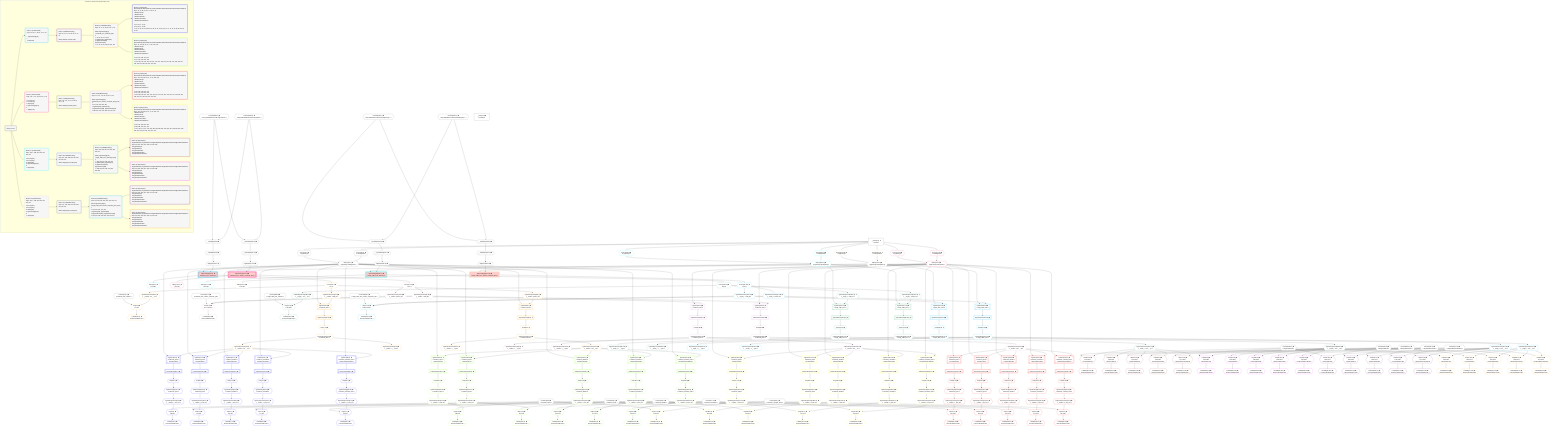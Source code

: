 %%{init: {'themeVariables': { 'fontSize': '12px'}}}%%
graph TD
    classDef path fill:#eee,stroke:#000,color:#000
    classDef plan fill:#fff,stroke-width:1px,color:#000
    classDef itemplan fill:#fff,stroke-width:2px,color:#000
    classDef unbatchedplan fill:#dff,stroke-width:1px,color:#000
    classDef sideeffectplan fill:#fcc,stroke-width:2px,color:#000
    classDef bucket fill:#f6f6f6,color:#000,stroke-width:2px,text-align:left


    %% plan dependencies
    __InputObject8{{"__InputObject[8∈0] ➊"}}:::plan
    Constant488{{"Constant[488∈0] ➊<br />ᐸ'WyJyZWxhdGlvbmFsX3RvcGljcyIsMV0='ᐳ"}}:::plan
    Constant489{{"Constant[489∈0] ➊<br />ᐸ'WyJyZWxhdGlvbmFsX3RvcGljcyIsMl0='ᐳ"}}:::plan
    Constant488 & Constant489 --> __InputObject8
    __InputObject329{{"__InputObject[329∈0] ➊"}}:::plan
    Constant490{{"Constant[490∈0] ➊<br />ᐸ'WyJTaW5nbGVUYWJsZVRvcGljIiwxXQ=='ᐳ"}}:::plan
    Constant491{{"Constant[491∈0] ➊<br />ᐸ'WyJTaW5nbGVUYWJsZVRvcGljIiwyXQ=='ᐳ"}}:::plan
    Constant490 & Constant491 --> __InputObject329
    __InputObject6{{"__InputObject[6∈0] ➊"}}:::plan
    __InputObject8 --> __InputObject6
    Object14{{"Object[14∈0] ➊<br />ᐸ{pgSettings,withPgClient}ᐳ"}}:::plan
    Access12{{"Access[12∈0] ➊<br />ᐸ2.pgSettingsᐳ"}}:::plan
    Access13{{"Access[13∈0] ➊<br />ᐸ2.withPgClientᐳ"}}:::plan
    Access12 & Access13 --> Object14
    __InputObject166{{"__InputObject[166∈0] ➊"}}:::plan
    __InputObject168{{"__InputObject[168∈0] ➊"}}:::plan
    __InputObject168 --> __InputObject166
    Constant488 & Constant489 --> __InputObject168
    __InputObject327{{"__InputObject[327∈0] ➊"}}:::plan
    __InputObject329 --> __InputObject327
    __InputObject407{{"__InputObject[407∈0] ➊"}}:::plan
    __InputObject409{{"__InputObject[409∈0] ➊"}}:::plan
    __InputObject409 --> __InputObject407
    Constant490 & Constant491 --> __InputObject409
    __Value2["__Value[2∈0] ➊<br />ᐸcontextᐳ"]:::plan
    __Value2 --> Access12
    __Value2 --> Access13
    ApplyInput15{{"ApplyInput[15∈0] ➊"}}:::plan
    __InputObject6 --> ApplyInput15
    ApplyInput175{{"ApplyInput[175∈0] ➊"}}:::plan
    __InputObject166 --> ApplyInput175
    ApplyInput336{{"ApplyInput[336∈0] ➊"}}:::plan
    __InputObject327 --> ApplyInput336
    ApplyInput416{{"ApplyInput[416∈0] ➊"}}:::plan
    __InputObject407 --> ApplyInput416
    __Value4["__Value[4∈0] ➊<br />ᐸrootValueᐳ"]:::plan
    Constant17{{"Constant[17∈0] ➊<br />ᐸ'relational_item_relations'ᐳ"}}:::plan
    Constant38{{"Constant[38∈0] ➊<br />ᐸ'relational_topics'ᐳ"}}:::plan
    Constant51{{"Constant[51∈0] ➊<br />ᐸ'relational_posts'ᐳ"}}:::plan
    Constant64{{"Constant[64∈0] ➊<br />ᐸ'relational_dividers'ᐳ"}}:::plan
    Constant77{{"Constant[77∈0] ➊<br />ᐸ'relational_checklists'ᐳ"}}:::plan
    Constant90{{"Constant[90∈0] ➊<br />ᐸ'relational_checklist_items'ᐳ"}}:::plan
    Constant177{{"Constant[177∈0] ➊<br />ᐸ'relational_item_relation_composite_pks'ᐳ"}}:::plan
    Constant338{{"Constant[338∈0] ➊<br />ᐸ'single_table_item_relations'ᐳ"}}:::plan
    Constant351{{"Constant[351∈0] ➊<br />ᐸ'SingleTableTopic'ᐳ"}}:::plan
    Constant356{{"Constant[356∈0] ➊<br />ᐸ'SingleTablePost'ᐳ"}}:::plan
    Constant361{{"Constant[361∈0] ➊<br />ᐸ'SingleTableDivider'ᐳ"}}:::plan
    Constant366{{"Constant[366∈0] ➊<br />ᐸ'SingleTableChecklist'ᐳ"}}:::plan
    Constant371{{"Constant[371∈0] ➊<br />ᐸ'SingleTableChecklistItem'ᐳ"}}:::plan
    Constant418{{"Constant[418∈0] ➊<br />ᐸ'single_table_item_relation_composite_pks'ᐳ"}}:::plan
    PgInsertSingle11[["PgInsertSingle[11∈1] ➊<br />ᐸrelational_item_relations()ᐳ"]]:::sideeffectplan
    Object14 & ApplyInput15 --> PgInsertSingle11
    Object16{{"Object[16∈1] ➊<br />ᐸ{result}ᐳ"}}:::plan
    PgInsertSingle11 --> Object16
    List20{{"List[20∈3] ➊<br />ᐸ17,18ᐳ"}}:::plan
    PgClassExpression18{{"PgClassExpression[18∈3] ➊<br />ᐸ__relation...ons__.”id”ᐳ"}}:::plan
    Constant17 & PgClassExpression18 --> List20
    PgSelect23[["PgSelect[23∈3] ➊<br />ᐸrelational_itemsᐳ"]]:::plan
    PgClassExpression22{{"PgClassExpression[22∈3] ➊<br />ᐸ__relation...”child_id”ᐳ"}}:::plan
    Object14 & PgClassExpression22 --> PgSelect23
    PgSelect96[["PgSelect[96∈3] ➊<br />ᐸrelational_itemsᐳ"]]:::plan
    PgClassExpression95{{"PgClassExpression[95∈3] ➊<br />ᐸ__relation...parent_id”ᐳ"}}:::plan
    Object14 & PgClassExpression95 --> PgSelect96
    Access19{{"Access[19∈3] ➊<br />ᐸ11.tᐳ"}}:::plan
    Access19 --> PgClassExpression18
    PgInsertSingle11 --> Access19
    Lambda21{{"Lambda[21∈3] ➊<br />ᐸbase64JSONEncodeᐳ"}}:::plan
    List20 --> Lambda21
    Access19 --> PgClassExpression22
    First27{{"First[27∈3] ➊"}}:::plan
    PgSelectRows28[["PgSelectRows[28∈3] ➊"]]:::plan
    PgSelectRows28 --> First27
    PgSelect23 --> PgSelectRows28
    PgSelectSingle29{{"PgSelectSingle[29∈3] ➊<br />ᐸrelational_itemsᐳ"}}:::plan
    First27 --> PgSelectSingle29
    PgClassExpression30{{"PgClassExpression[30∈3] ➊<br />ᐸ__relation...ems__.”id”ᐳ"}}:::plan
    PgSelectSingle29 --> PgClassExpression30
    PgClassExpression42{{"PgClassExpression[42∈3] ➊<br />ᐸ__relation...s__.”type”ᐳ"}}:::plan
    PgSelectSingle29 --> PgClassExpression42
    Access19 --> PgClassExpression95
    First98{{"First[98∈3] ➊"}}:::plan
    PgSelectRows99[["PgSelectRows[99∈3] ➊"]]:::plan
    PgSelectRows99 --> First98
    PgSelect96 --> PgSelectRows99
    PgSelectSingle100{{"PgSelectSingle[100∈3] ➊<br />ᐸrelational_itemsᐳ"}}:::plan
    First98 --> PgSelectSingle100
    PgClassExpression101{{"PgClassExpression[101∈3] ➊<br />ᐸ__relation...ems__.”id”ᐳ"}}:::plan
    PgSelectSingle100 --> PgClassExpression101
    PgClassExpression113{{"PgClassExpression[113∈3] ➊<br />ᐸ__relation...s__.”type”ᐳ"}}:::plan
    PgSelectSingle100 --> PgClassExpression113
    PgSelect31[["PgSelect[31∈4] ➊<br />ᐸrelational_topicsᐳ<br />ᐳRelationalTopic"]]:::plan
    Object14 & PgClassExpression30 --> PgSelect31
    List40{{"List[40∈4] ➊^<br />ᐸ38,39ᐳ"}}:::plan
    PgClassExpression39{{"PgClassExpression[39∈4] ➊^<br />ᐸ__relation...c_item_id”ᐳ"}}:::plan
    Constant38 & PgClassExpression39 --> List40
    PgSelect44[["PgSelect[44∈4] ➊<br />ᐸrelational_postsᐳ<br />ᐳRelationalPost"]]:::plan
    Object14 & PgClassExpression30 --> PgSelect44
    List53{{"List[53∈4] ➊^<br />ᐸ51,52ᐳ"}}:::plan
    PgClassExpression52{{"PgClassExpression[52∈4] ➊^<br />ᐸ__relation...t_item_id”ᐳ"}}:::plan
    Constant51 & PgClassExpression52 --> List53
    PgSelect57[["PgSelect[57∈4] ➊<br />ᐸrelational_dividersᐳ<br />ᐳRelationalDivider"]]:::plan
    Object14 & PgClassExpression30 --> PgSelect57
    List66{{"List[66∈4] ➊^<br />ᐸ64,65ᐳ"}}:::plan
    PgClassExpression65{{"PgClassExpression[65∈4] ➊^<br />ᐸ__relation...r_item_id”ᐳ"}}:::plan
    Constant64 & PgClassExpression65 --> List66
    PgSelect70[["PgSelect[70∈4] ➊<br />ᐸrelational_checklistsᐳ<br />ᐳRelationalChecklist"]]:::plan
    Object14 & PgClassExpression30 --> PgSelect70
    List79{{"List[79∈4] ➊^<br />ᐸ77,78ᐳ"}}:::plan
    PgClassExpression78{{"PgClassExpression[78∈4] ➊^<br />ᐸ__relation...t_item_id”ᐳ"}}:::plan
    Constant77 & PgClassExpression78 --> List79
    PgSelect83[["PgSelect[83∈4] ➊<br />ᐸrelational_checklist_itemsᐳ<br />ᐳRelationalChecklistItem"]]:::plan
    Object14 & PgClassExpression30 --> PgSelect83
    List92{{"List[92∈4] ➊^<br />ᐸ90,91ᐳ"}}:::plan
    PgClassExpression91{{"PgClassExpression[91∈4] ➊^<br />ᐸ__relation...m_item_id”ᐳ"}}:::plan
    Constant90 & PgClassExpression91 --> List92
    First35{{"First[35∈4] ➊^"}}:::plan
    PgSelectRows36[["PgSelectRows[36∈4] ➊^"]]:::plan
    PgSelectRows36 --> First35
    PgSelect31 --> PgSelectRows36
    PgSelectSingle37{{"PgSelectSingle[37∈4] ➊^<br />ᐸrelational_topicsᐳ"}}:::plan
    First35 --> PgSelectSingle37
    PgSelectSingle37 --> PgClassExpression39
    Lambda41{{"Lambda[41∈4] ➊^<br />ᐸbase64JSONEncodeᐳ"}}:::plan
    List40 --> Lambda41
    First48{{"First[48∈4] ➊^"}}:::plan
    PgSelectRows49[["PgSelectRows[49∈4] ➊^"]]:::plan
    PgSelectRows49 --> First48
    PgSelect44 --> PgSelectRows49
    PgSelectSingle50{{"PgSelectSingle[50∈4] ➊^<br />ᐸrelational_postsᐳ"}}:::plan
    First48 --> PgSelectSingle50
    PgSelectSingle50 --> PgClassExpression52
    Lambda54{{"Lambda[54∈4] ➊^<br />ᐸbase64JSONEncodeᐳ"}}:::plan
    List53 --> Lambda54
    First61{{"First[61∈4] ➊^"}}:::plan
    PgSelectRows62[["PgSelectRows[62∈4] ➊^"]]:::plan
    PgSelectRows62 --> First61
    PgSelect57 --> PgSelectRows62
    PgSelectSingle63{{"PgSelectSingle[63∈4] ➊^<br />ᐸrelational_dividersᐳ"}}:::plan
    First61 --> PgSelectSingle63
    PgSelectSingle63 --> PgClassExpression65
    Lambda67{{"Lambda[67∈4] ➊^<br />ᐸbase64JSONEncodeᐳ"}}:::plan
    List66 --> Lambda67
    First74{{"First[74∈4] ➊^"}}:::plan
    PgSelectRows75[["PgSelectRows[75∈4] ➊^"]]:::plan
    PgSelectRows75 --> First74
    PgSelect70 --> PgSelectRows75
    PgSelectSingle76{{"PgSelectSingle[76∈4] ➊^<br />ᐸrelational_checklistsᐳ"}}:::plan
    First74 --> PgSelectSingle76
    PgSelectSingle76 --> PgClassExpression78
    Lambda80{{"Lambda[80∈4] ➊^<br />ᐸbase64JSONEncodeᐳ"}}:::plan
    List79 --> Lambda80
    First87{{"First[87∈4] ➊^"}}:::plan
    PgSelectRows88[["PgSelectRows[88∈4] ➊^"]]:::plan
    PgSelectRows88 --> First87
    PgSelect83 --> PgSelectRows88
    PgSelectSingle89{{"PgSelectSingle[89∈4] ➊^<br />ᐸrelational_checklist_itemsᐳ"}}:::plan
    First87 --> PgSelectSingle89
    PgSelectSingle89 --> PgClassExpression91
    Lambda93{{"Lambda[93∈4] ➊^<br />ᐸbase64JSONEncodeᐳ"}}:::plan
    List92 --> Lambda93
    PgSelect102[["PgSelect[102∈5] ➊<br />ᐸrelational_topicsᐳ<br />ᐳRelationalTopic"]]:::plan
    Object14 & PgClassExpression101 --> PgSelect102
    List111{{"List[111∈5] ➊^<br />ᐸ38,110ᐳ"}}:::plan
    PgClassExpression110{{"PgClassExpression[110∈5] ➊^<br />ᐸ__relation...c_item_id”ᐳ"}}:::plan
    Constant38 & PgClassExpression110 --> List111
    PgSelect115[["PgSelect[115∈5] ➊<br />ᐸrelational_postsᐳ<br />ᐳRelationalPost"]]:::plan
    Object14 & PgClassExpression101 --> PgSelect115
    List124{{"List[124∈5] ➊^<br />ᐸ51,123ᐳ"}}:::plan
    PgClassExpression123{{"PgClassExpression[123∈5] ➊^<br />ᐸ__relation...t_item_id”ᐳ"}}:::plan
    Constant51 & PgClassExpression123 --> List124
    PgSelect128[["PgSelect[128∈5] ➊<br />ᐸrelational_dividersᐳ<br />ᐳRelationalDivider"]]:::plan
    Object14 & PgClassExpression101 --> PgSelect128
    List137{{"List[137∈5] ➊^<br />ᐸ64,136ᐳ"}}:::plan
    PgClassExpression136{{"PgClassExpression[136∈5] ➊^<br />ᐸ__relation...r_item_id”ᐳ"}}:::plan
    Constant64 & PgClassExpression136 --> List137
    PgSelect141[["PgSelect[141∈5] ➊<br />ᐸrelational_checklistsᐳ<br />ᐳRelationalChecklist"]]:::plan
    Object14 & PgClassExpression101 --> PgSelect141
    List150{{"List[150∈5] ➊^<br />ᐸ77,149ᐳ"}}:::plan
    PgClassExpression149{{"PgClassExpression[149∈5] ➊^<br />ᐸ__relation...t_item_id”ᐳ"}}:::plan
    Constant77 & PgClassExpression149 --> List150
    PgSelect154[["PgSelect[154∈5] ➊<br />ᐸrelational_checklist_itemsᐳ<br />ᐳRelationalChecklistItem"]]:::plan
    Object14 & PgClassExpression101 --> PgSelect154
    List163{{"List[163∈5] ➊^<br />ᐸ90,162ᐳ"}}:::plan
    PgClassExpression162{{"PgClassExpression[162∈5] ➊^<br />ᐸ__relation...m_item_id”ᐳ"}}:::plan
    Constant90 & PgClassExpression162 --> List163
    First106{{"First[106∈5] ➊^"}}:::plan
    PgSelectRows107[["PgSelectRows[107∈5] ➊^"]]:::plan
    PgSelectRows107 --> First106
    PgSelect102 --> PgSelectRows107
    PgSelectSingle108{{"PgSelectSingle[108∈5] ➊^<br />ᐸrelational_topicsᐳ"}}:::plan
    First106 --> PgSelectSingle108
    PgSelectSingle108 --> PgClassExpression110
    Lambda112{{"Lambda[112∈5] ➊^<br />ᐸbase64JSONEncodeᐳ"}}:::plan
    List111 --> Lambda112
    First119{{"First[119∈5] ➊^"}}:::plan
    PgSelectRows120[["PgSelectRows[120∈5] ➊^"]]:::plan
    PgSelectRows120 --> First119
    PgSelect115 --> PgSelectRows120
    PgSelectSingle121{{"PgSelectSingle[121∈5] ➊^<br />ᐸrelational_postsᐳ"}}:::plan
    First119 --> PgSelectSingle121
    PgSelectSingle121 --> PgClassExpression123
    Lambda125{{"Lambda[125∈5] ➊^<br />ᐸbase64JSONEncodeᐳ"}}:::plan
    List124 --> Lambda125
    First132{{"First[132∈5] ➊^"}}:::plan
    PgSelectRows133[["PgSelectRows[133∈5] ➊^"]]:::plan
    PgSelectRows133 --> First132
    PgSelect128 --> PgSelectRows133
    PgSelectSingle134{{"PgSelectSingle[134∈5] ➊^<br />ᐸrelational_dividersᐳ"}}:::plan
    First132 --> PgSelectSingle134
    PgSelectSingle134 --> PgClassExpression136
    Lambda138{{"Lambda[138∈5] ➊^<br />ᐸbase64JSONEncodeᐳ"}}:::plan
    List137 --> Lambda138
    First145{{"First[145∈5] ➊^"}}:::plan
    PgSelectRows146[["PgSelectRows[146∈5] ➊^"]]:::plan
    PgSelectRows146 --> First145
    PgSelect141 --> PgSelectRows146
    PgSelectSingle147{{"PgSelectSingle[147∈5] ➊^<br />ᐸrelational_checklistsᐳ"}}:::plan
    First145 --> PgSelectSingle147
    PgSelectSingle147 --> PgClassExpression149
    Lambda151{{"Lambda[151∈5] ➊^<br />ᐸbase64JSONEncodeᐳ"}}:::plan
    List150 --> Lambda151
    First158{{"First[158∈5] ➊^"}}:::plan
    PgSelectRows159[["PgSelectRows[159∈5] ➊^"]]:::plan
    PgSelectRows159 --> First158
    PgSelect154 --> PgSelectRows159
    PgSelectSingle160{{"PgSelectSingle[160∈5] ➊^<br />ᐸrelational_checklist_itemsᐳ"}}:::plan
    First158 --> PgSelectSingle160
    PgSelectSingle160 --> PgClassExpression162
    Lambda164{{"Lambda[164∈5] ➊^<br />ᐸbase64JSONEncodeᐳ"}}:::plan
    List163 --> Lambda164
    PgInsertSingle171[["PgInsertSingle[171∈6] ➊<br />ᐸrelational_item_relation_composite_pks()ᐳ"]]:::sideeffectplan
    Object174{{"Object[174∈6] ➊<br />ᐸ{pgSettings,withPgClient}ᐳ"}}:::plan
    Object174 & ApplyInput175 --> PgInsertSingle171
    Access172{{"Access[172∈6] ➊<br />ᐸ2.pgSettingsᐳ"}}:::plan
    Access173{{"Access[173∈6] ➊<br />ᐸ2.withPgClientᐳ"}}:::plan
    Access172 & Access173 --> Object174
    __Value2 --> Access172
    __Value2 --> Access173
    Object176{{"Object[176∈6] ➊<br />ᐸ{result}ᐳ"}}:::plan
    PgInsertSingle171 --> Object176
    List181{{"List[181∈8] ➊<br />ᐸ177,178,180ᐳ"}}:::plan
    PgClassExpression178{{"PgClassExpression[178∈8] ➊<br />ᐸ__relation...parent_id”ᐳ"}}:::plan
    PgClassExpression180{{"PgClassExpression[180∈8] ➊<br />ᐸ__relation...”child_id”ᐳ"}}:::plan
    Constant177 & PgClassExpression178 & PgClassExpression180 --> List181
    PgSelect184[["PgSelect[184∈8] ➊<br />ᐸrelational_itemsᐳ"]]:::plan
    Object174 & PgClassExpression180 --> PgSelect184
    PgSelect257[["PgSelect[257∈8] ➊<br />ᐸrelational_itemsᐳ"]]:::plan
    Object174 & PgClassExpression178 --> PgSelect257
    Access179{{"Access[179∈8] ➊<br />ᐸ171.tᐳ"}}:::plan
    Access179 --> PgClassExpression178
    PgInsertSingle171 --> Access179
    Access179 --> PgClassExpression180
    Lambda182{{"Lambda[182∈8] ➊<br />ᐸbase64JSONEncodeᐳ"}}:::plan
    List181 --> Lambda182
    First188{{"First[188∈8] ➊"}}:::plan
    PgSelectRows189[["PgSelectRows[189∈8] ➊"]]:::plan
    PgSelectRows189 --> First188
    PgSelect184 --> PgSelectRows189
    PgSelectSingle190{{"PgSelectSingle[190∈8] ➊<br />ᐸrelational_itemsᐳ"}}:::plan
    First188 --> PgSelectSingle190
    PgClassExpression191{{"PgClassExpression[191∈8] ➊<br />ᐸ__relation...ems__.”id”ᐳ"}}:::plan
    PgSelectSingle190 --> PgClassExpression191
    PgClassExpression203{{"PgClassExpression[203∈8] ➊<br />ᐸ__relation...s__.”type”ᐳ"}}:::plan
    PgSelectSingle190 --> PgClassExpression203
    First259{{"First[259∈8] ➊"}}:::plan
    PgSelectRows260[["PgSelectRows[260∈8] ➊"]]:::plan
    PgSelectRows260 --> First259
    PgSelect257 --> PgSelectRows260
    PgSelectSingle261{{"PgSelectSingle[261∈8] ➊<br />ᐸrelational_itemsᐳ"}}:::plan
    First259 --> PgSelectSingle261
    PgClassExpression262{{"PgClassExpression[262∈8] ➊<br />ᐸ__relation...ems__.”id”ᐳ"}}:::plan
    PgSelectSingle261 --> PgClassExpression262
    PgClassExpression274{{"PgClassExpression[274∈8] ➊<br />ᐸ__relation...s__.”type”ᐳ"}}:::plan
    PgSelectSingle261 --> PgClassExpression274
    PgSelect192[["PgSelect[192∈9] ➊<br />ᐸrelational_topicsᐳ<br />ᐳRelationalTopic"]]:::plan
    Object174 & PgClassExpression191 --> PgSelect192
    List201{{"List[201∈9] ➊^<br />ᐸ38,200ᐳ"}}:::plan
    PgClassExpression200{{"PgClassExpression[200∈9] ➊^<br />ᐸ__relation...c_item_id”ᐳ"}}:::plan
    Constant38 & PgClassExpression200 --> List201
    PgSelect205[["PgSelect[205∈9] ➊<br />ᐸrelational_postsᐳ<br />ᐳRelationalPost"]]:::plan
    Object174 & PgClassExpression191 --> PgSelect205
    List214{{"List[214∈9] ➊^<br />ᐸ51,213ᐳ"}}:::plan
    PgClassExpression213{{"PgClassExpression[213∈9] ➊^<br />ᐸ__relation...t_item_id”ᐳ"}}:::plan
    Constant51 & PgClassExpression213 --> List214
    PgSelect218[["PgSelect[218∈9] ➊<br />ᐸrelational_dividersᐳ<br />ᐳRelationalDivider"]]:::plan
    Object174 & PgClassExpression191 --> PgSelect218
    List227{{"List[227∈9] ➊^<br />ᐸ64,226ᐳ"}}:::plan
    PgClassExpression226{{"PgClassExpression[226∈9] ➊^<br />ᐸ__relation...r_item_id”ᐳ"}}:::plan
    Constant64 & PgClassExpression226 --> List227
    PgSelect231[["PgSelect[231∈9] ➊<br />ᐸrelational_checklistsᐳ<br />ᐳRelationalChecklist"]]:::plan
    Object174 & PgClassExpression191 --> PgSelect231
    List240{{"List[240∈9] ➊^<br />ᐸ77,239ᐳ"}}:::plan
    PgClassExpression239{{"PgClassExpression[239∈9] ➊^<br />ᐸ__relation...t_item_id”ᐳ"}}:::plan
    Constant77 & PgClassExpression239 --> List240
    PgSelect244[["PgSelect[244∈9] ➊<br />ᐸrelational_checklist_itemsᐳ<br />ᐳRelationalChecklistItem"]]:::plan
    Object174 & PgClassExpression191 --> PgSelect244
    List253{{"List[253∈9] ➊^<br />ᐸ90,252ᐳ"}}:::plan
    PgClassExpression252{{"PgClassExpression[252∈9] ➊^<br />ᐸ__relation...m_item_id”ᐳ"}}:::plan
    Constant90 & PgClassExpression252 --> List253
    First196{{"First[196∈9] ➊^"}}:::plan
    PgSelectRows197[["PgSelectRows[197∈9] ➊^"]]:::plan
    PgSelectRows197 --> First196
    PgSelect192 --> PgSelectRows197
    PgSelectSingle198{{"PgSelectSingle[198∈9] ➊^<br />ᐸrelational_topicsᐳ"}}:::plan
    First196 --> PgSelectSingle198
    PgSelectSingle198 --> PgClassExpression200
    Lambda202{{"Lambda[202∈9] ➊^<br />ᐸbase64JSONEncodeᐳ"}}:::plan
    List201 --> Lambda202
    First209{{"First[209∈9] ➊^"}}:::plan
    PgSelectRows210[["PgSelectRows[210∈9] ➊^"]]:::plan
    PgSelectRows210 --> First209
    PgSelect205 --> PgSelectRows210
    PgSelectSingle211{{"PgSelectSingle[211∈9] ➊^<br />ᐸrelational_postsᐳ"}}:::plan
    First209 --> PgSelectSingle211
    PgSelectSingle211 --> PgClassExpression213
    Lambda215{{"Lambda[215∈9] ➊^<br />ᐸbase64JSONEncodeᐳ"}}:::plan
    List214 --> Lambda215
    First222{{"First[222∈9] ➊^"}}:::plan
    PgSelectRows223[["PgSelectRows[223∈9] ➊^"]]:::plan
    PgSelectRows223 --> First222
    PgSelect218 --> PgSelectRows223
    PgSelectSingle224{{"PgSelectSingle[224∈9] ➊^<br />ᐸrelational_dividersᐳ"}}:::plan
    First222 --> PgSelectSingle224
    PgSelectSingle224 --> PgClassExpression226
    Lambda228{{"Lambda[228∈9] ➊^<br />ᐸbase64JSONEncodeᐳ"}}:::plan
    List227 --> Lambda228
    First235{{"First[235∈9] ➊^"}}:::plan
    PgSelectRows236[["PgSelectRows[236∈9] ➊^"]]:::plan
    PgSelectRows236 --> First235
    PgSelect231 --> PgSelectRows236
    PgSelectSingle237{{"PgSelectSingle[237∈9] ➊^<br />ᐸrelational_checklistsᐳ"}}:::plan
    First235 --> PgSelectSingle237
    PgSelectSingle237 --> PgClassExpression239
    Lambda241{{"Lambda[241∈9] ➊^<br />ᐸbase64JSONEncodeᐳ"}}:::plan
    List240 --> Lambda241
    First248{{"First[248∈9] ➊^"}}:::plan
    PgSelectRows249[["PgSelectRows[249∈9] ➊^"]]:::plan
    PgSelectRows249 --> First248
    PgSelect244 --> PgSelectRows249
    PgSelectSingle250{{"PgSelectSingle[250∈9] ➊^<br />ᐸrelational_checklist_itemsᐳ"}}:::plan
    First248 --> PgSelectSingle250
    PgSelectSingle250 --> PgClassExpression252
    Lambda254{{"Lambda[254∈9] ➊^<br />ᐸbase64JSONEncodeᐳ"}}:::plan
    List253 --> Lambda254
    PgSelect263[["PgSelect[263∈10] ➊<br />ᐸrelational_topicsᐳ<br />ᐳRelationalTopic"]]:::plan
    Object174 & PgClassExpression262 --> PgSelect263
    List272{{"List[272∈10] ➊^<br />ᐸ38,271ᐳ"}}:::plan
    PgClassExpression271{{"PgClassExpression[271∈10] ➊^<br />ᐸ__relation...c_item_id”ᐳ"}}:::plan
    Constant38 & PgClassExpression271 --> List272
    PgSelect276[["PgSelect[276∈10] ➊<br />ᐸrelational_postsᐳ<br />ᐳRelationalPost"]]:::plan
    Object174 & PgClassExpression262 --> PgSelect276
    List285{{"List[285∈10] ➊^<br />ᐸ51,284ᐳ"}}:::plan
    PgClassExpression284{{"PgClassExpression[284∈10] ➊^<br />ᐸ__relation...t_item_id”ᐳ"}}:::plan
    Constant51 & PgClassExpression284 --> List285
    PgSelect289[["PgSelect[289∈10] ➊<br />ᐸrelational_dividersᐳ<br />ᐳRelationalDivider"]]:::plan
    Object174 & PgClassExpression262 --> PgSelect289
    List298{{"List[298∈10] ➊^<br />ᐸ64,297ᐳ"}}:::plan
    PgClassExpression297{{"PgClassExpression[297∈10] ➊^<br />ᐸ__relation...r_item_id”ᐳ"}}:::plan
    Constant64 & PgClassExpression297 --> List298
    PgSelect302[["PgSelect[302∈10] ➊<br />ᐸrelational_checklistsᐳ<br />ᐳRelationalChecklist"]]:::plan
    Object174 & PgClassExpression262 --> PgSelect302
    List311{{"List[311∈10] ➊^<br />ᐸ77,310ᐳ"}}:::plan
    PgClassExpression310{{"PgClassExpression[310∈10] ➊^<br />ᐸ__relation...t_item_id”ᐳ"}}:::plan
    Constant77 & PgClassExpression310 --> List311
    PgSelect315[["PgSelect[315∈10] ➊<br />ᐸrelational_checklist_itemsᐳ<br />ᐳRelationalChecklistItem"]]:::plan
    Object174 & PgClassExpression262 --> PgSelect315
    List324{{"List[324∈10] ➊^<br />ᐸ90,323ᐳ"}}:::plan
    PgClassExpression323{{"PgClassExpression[323∈10] ➊^<br />ᐸ__relation...m_item_id”ᐳ"}}:::plan
    Constant90 & PgClassExpression323 --> List324
    First267{{"First[267∈10] ➊^"}}:::plan
    PgSelectRows268[["PgSelectRows[268∈10] ➊^"]]:::plan
    PgSelectRows268 --> First267
    PgSelect263 --> PgSelectRows268
    PgSelectSingle269{{"PgSelectSingle[269∈10] ➊^<br />ᐸrelational_topicsᐳ"}}:::plan
    First267 --> PgSelectSingle269
    PgSelectSingle269 --> PgClassExpression271
    Lambda273{{"Lambda[273∈10] ➊^<br />ᐸbase64JSONEncodeᐳ"}}:::plan
    List272 --> Lambda273
    First280{{"First[280∈10] ➊^"}}:::plan
    PgSelectRows281[["PgSelectRows[281∈10] ➊^"]]:::plan
    PgSelectRows281 --> First280
    PgSelect276 --> PgSelectRows281
    PgSelectSingle282{{"PgSelectSingle[282∈10] ➊^<br />ᐸrelational_postsᐳ"}}:::plan
    First280 --> PgSelectSingle282
    PgSelectSingle282 --> PgClassExpression284
    Lambda286{{"Lambda[286∈10] ➊^<br />ᐸbase64JSONEncodeᐳ"}}:::plan
    List285 --> Lambda286
    First293{{"First[293∈10] ➊^"}}:::plan
    PgSelectRows294[["PgSelectRows[294∈10] ➊^"]]:::plan
    PgSelectRows294 --> First293
    PgSelect289 --> PgSelectRows294
    PgSelectSingle295{{"PgSelectSingle[295∈10] ➊^<br />ᐸrelational_dividersᐳ"}}:::plan
    First293 --> PgSelectSingle295
    PgSelectSingle295 --> PgClassExpression297
    Lambda299{{"Lambda[299∈10] ➊^<br />ᐸbase64JSONEncodeᐳ"}}:::plan
    List298 --> Lambda299
    First306{{"First[306∈10] ➊^"}}:::plan
    PgSelectRows307[["PgSelectRows[307∈10] ➊^"]]:::plan
    PgSelectRows307 --> First306
    PgSelect302 --> PgSelectRows307
    PgSelectSingle308{{"PgSelectSingle[308∈10] ➊^<br />ᐸrelational_checklistsᐳ"}}:::plan
    First306 --> PgSelectSingle308
    PgSelectSingle308 --> PgClassExpression310
    Lambda312{{"Lambda[312∈10] ➊^<br />ᐸbase64JSONEncodeᐳ"}}:::plan
    List311 --> Lambda312
    First319{{"First[319∈10] ➊^"}}:::plan
    PgSelectRows320[["PgSelectRows[320∈10] ➊^"]]:::plan
    PgSelectRows320 --> First319
    PgSelect315 --> PgSelectRows320
    PgSelectSingle321{{"PgSelectSingle[321∈10] ➊^<br />ᐸrelational_checklist_itemsᐳ"}}:::plan
    First319 --> PgSelectSingle321
    PgSelectSingle321 --> PgClassExpression323
    Lambda325{{"Lambda[325∈10] ➊^<br />ᐸbase64JSONEncodeᐳ"}}:::plan
    List324 --> Lambda325
    PgInsertSingle332[["PgInsertSingle[332∈11] ➊<br />ᐸsingle_table_item_relations()ᐳ"]]:::sideeffectplan
    Object335{{"Object[335∈11] ➊<br />ᐸ{pgSettings,withPgClient}ᐳ"}}:::plan
    Object335 & ApplyInput336 --> PgInsertSingle332
    Access333{{"Access[333∈11] ➊<br />ᐸ2.pgSettingsᐳ"}}:::plan
    Access334{{"Access[334∈11] ➊<br />ᐸ2.withPgClientᐳ"}}:::plan
    Access333 & Access334 --> Object335
    __Value2 --> Access333
    __Value2 --> Access334
    Object337{{"Object[337∈11] ➊<br />ᐸ{result}ᐳ"}}:::plan
    PgInsertSingle332 --> Object337
    List341{{"List[341∈13] ➊<br />ᐸ338,339ᐳ"}}:::plan
    PgClassExpression339{{"PgClassExpression[339∈13] ➊<br />ᐸ__single_t...ons__.”id”ᐳ"}}:::plan
    Constant338 & PgClassExpression339 --> List341
    PgSelect344[["PgSelect[344∈13] ➊<br />ᐸsingle_table_itemsᐳ"]]:::plan
    PgClassExpression343{{"PgClassExpression[343∈13] ➊<br />ᐸ__single_t...”child_id”ᐳ"}}:::plan
    Object335 & PgClassExpression343 --> PgSelect344
    PgSelect377[["PgSelect[377∈13] ➊<br />ᐸsingle_table_itemsᐳ"]]:::plan
    PgClassExpression376{{"PgClassExpression[376∈13] ➊<br />ᐸ__single_t...parent_id”ᐳ"}}:::plan
    Object335 & PgClassExpression376 --> PgSelect377
    Access340{{"Access[340∈13] ➊<br />ᐸ332.tᐳ"}}:::plan
    Access340 --> PgClassExpression339
    PgInsertSingle332 --> Access340
    Lambda342{{"Lambda[342∈13] ➊<br />ᐸbase64JSONEncodeᐳ"}}:::plan
    List341 --> Lambda342
    Access340 --> PgClassExpression343
    First348{{"First[348∈13] ➊"}}:::plan
    PgSelectRows349[["PgSelectRows[349∈13] ➊"]]:::plan
    PgSelectRows349 --> First348
    PgSelect344 --> PgSelectRows349
    PgSelectSingle350{{"PgSelectSingle[350∈13] ➊<br />ᐸsingle_table_itemsᐳ"}}:::plan
    First348 --> PgSelectSingle350
    PgClassExpression352{{"PgClassExpression[352∈13] ➊<br />ᐸ__single_t...ems__.”id”ᐳ"}}:::plan
    PgSelectSingle350 --> PgClassExpression352
    PgClassExpression355{{"PgClassExpression[355∈13] ➊<br />ᐸ__single_t...s__.”type”ᐳ"}}:::plan
    PgSelectSingle350 --> PgClassExpression355
    Access340 --> PgClassExpression376
    First379{{"First[379∈13] ➊"}}:::plan
    PgSelectRows380[["PgSelectRows[380∈13] ➊"]]:::plan
    PgSelectRows380 --> First379
    PgSelect377 --> PgSelectRows380
    PgSelectSingle381{{"PgSelectSingle[381∈13] ➊<br />ᐸsingle_table_itemsᐳ"}}:::plan
    First379 --> PgSelectSingle381
    PgClassExpression383{{"PgClassExpression[383∈13] ➊<br />ᐸ__single_t...ems__.”id”ᐳ"}}:::plan
    PgSelectSingle381 --> PgClassExpression383
    PgClassExpression386{{"PgClassExpression[386∈13] ➊<br />ᐸ__single_t...s__.”type”ᐳ"}}:::plan
    PgSelectSingle381 --> PgClassExpression386
    List353{{"List[353∈14] ➊<br />ᐸ351,352ᐳ<br />ᐳSingleTableTopic"}}:::plan
    Constant351 & PgClassExpression352 --> List353
    List358{{"List[358∈14] ➊<br />ᐸ356,352ᐳ<br />ᐳSingleTablePost"}}:::plan
    Constant356 & PgClassExpression352 --> List358
    List363{{"List[363∈14] ➊<br />ᐸ361,352ᐳ<br />ᐳSingleTableDivider"}}:::plan
    Constant361 & PgClassExpression352 --> List363
    List368{{"List[368∈14] ➊<br />ᐸ366,352ᐳ<br />ᐳSingleTableChecklist"}}:::plan
    Constant366 & PgClassExpression352 --> List368
    List373{{"List[373∈14] ➊<br />ᐸ371,352ᐳ<br />ᐳSingleTableChecklistItem"}}:::plan
    Constant371 & PgClassExpression352 --> List373
    Lambda354{{"Lambda[354∈14] ➊^<br />ᐸbase64JSONEncodeᐳ"}}:::plan
    List353 --> Lambda354
    Lambda359{{"Lambda[359∈14] ➊^<br />ᐸbase64JSONEncodeᐳ"}}:::plan
    List358 --> Lambda359
    Lambda364{{"Lambda[364∈14] ➊^<br />ᐸbase64JSONEncodeᐳ"}}:::plan
    List363 --> Lambda364
    Lambda369{{"Lambda[369∈14] ➊^<br />ᐸbase64JSONEncodeᐳ"}}:::plan
    List368 --> Lambda369
    Lambda374{{"Lambda[374∈14] ➊^<br />ᐸbase64JSONEncodeᐳ"}}:::plan
    List373 --> Lambda374
    List384{{"List[384∈15] ➊<br />ᐸ351,383ᐳ<br />ᐳSingleTableTopic"}}:::plan
    Constant351 & PgClassExpression383 --> List384
    List389{{"List[389∈15] ➊<br />ᐸ356,383ᐳ<br />ᐳSingleTablePost"}}:::plan
    Constant356 & PgClassExpression383 --> List389
    List394{{"List[394∈15] ➊<br />ᐸ361,383ᐳ<br />ᐳSingleTableDivider"}}:::plan
    Constant361 & PgClassExpression383 --> List394
    List399{{"List[399∈15] ➊<br />ᐸ366,383ᐳ<br />ᐳSingleTableChecklist"}}:::plan
    Constant366 & PgClassExpression383 --> List399
    List404{{"List[404∈15] ➊<br />ᐸ371,383ᐳ<br />ᐳSingleTableChecklistItem"}}:::plan
    Constant371 & PgClassExpression383 --> List404
    Lambda385{{"Lambda[385∈15] ➊^<br />ᐸbase64JSONEncodeᐳ"}}:::plan
    List384 --> Lambda385
    Lambda390{{"Lambda[390∈15] ➊^<br />ᐸbase64JSONEncodeᐳ"}}:::plan
    List389 --> Lambda390
    Lambda395{{"Lambda[395∈15] ➊^<br />ᐸbase64JSONEncodeᐳ"}}:::plan
    List394 --> Lambda395
    Lambda400{{"Lambda[400∈15] ➊^<br />ᐸbase64JSONEncodeᐳ"}}:::plan
    List399 --> Lambda400
    Lambda405{{"Lambda[405∈15] ➊^<br />ᐸbase64JSONEncodeᐳ"}}:::plan
    List404 --> Lambda405
    PgInsertSingle412[["PgInsertSingle[412∈16] ➊<br />ᐸsingle_table_item_relation_composite_pks()ᐳ"]]:::sideeffectplan
    Object415{{"Object[415∈16] ➊<br />ᐸ{pgSettings,withPgClient}ᐳ"}}:::plan
    Object415 & ApplyInput416 --> PgInsertSingle412
    Access413{{"Access[413∈16] ➊<br />ᐸ2.pgSettingsᐳ"}}:::plan
    Access414{{"Access[414∈16] ➊<br />ᐸ2.withPgClientᐳ"}}:::plan
    Access413 & Access414 --> Object415
    __Value2 --> Access413
    __Value2 --> Access414
    Object417{{"Object[417∈16] ➊<br />ᐸ{result}ᐳ"}}:::plan
    PgInsertSingle412 --> Object417
    List422{{"List[422∈18] ➊<br />ᐸ418,419,421ᐳ"}}:::plan
    PgClassExpression419{{"PgClassExpression[419∈18] ➊<br />ᐸ__single_t...parent_id”ᐳ"}}:::plan
    PgClassExpression421{{"PgClassExpression[421∈18] ➊<br />ᐸ__single_t...”child_id”ᐳ"}}:::plan
    Constant418 & PgClassExpression419 & PgClassExpression421 --> List422
    PgSelect425[["PgSelect[425∈18] ➊<br />ᐸsingle_table_itemsᐳ"]]:::plan
    Object415 & PgClassExpression421 --> PgSelect425
    PgSelect458[["PgSelect[458∈18] ➊<br />ᐸsingle_table_itemsᐳ"]]:::plan
    Object415 & PgClassExpression419 --> PgSelect458
    Access420{{"Access[420∈18] ➊<br />ᐸ412.tᐳ"}}:::plan
    Access420 --> PgClassExpression419
    PgInsertSingle412 --> Access420
    Access420 --> PgClassExpression421
    Lambda423{{"Lambda[423∈18] ➊<br />ᐸbase64JSONEncodeᐳ"}}:::plan
    List422 --> Lambda423
    First429{{"First[429∈18] ➊"}}:::plan
    PgSelectRows430[["PgSelectRows[430∈18] ➊"]]:::plan
    PgSelectRows430 --> First429
    PgSelect425 --> PgSelectRows430
    PgSelectSingle431{{"PgSelectSingle[431∈18] ➊<br />ᐸsingle_table_itemsᐳ"}}:::plan
    First429 --> PgSelectSingle431
    PgClassExpression433{{"PgClassExpression[433∈18] ➊<br />ᐸ__single_t...ems__.”id”ᐳ"}}:::plan
    PgSelectSingle431 --> PgClassExpression433
    PgClassExpression436{{"PgClassExpression[436∈18] ➊<br />ᐸ__single_t...s__.”type”ᐳ"}}:::plan
    PgSelectSingle431 --> PgClassExpression436
    First460{{"First[460∈18] ➊"}}:::plan
    PgSelectRows461[["PgSelectRows[461∈18] ➊"]]:::plan
    PgSelectRows461 --> First460
    PgSelect458 --> PgSelectRows461
    PgSelectSingle462{{"PgSelectSingle[462∈18] ➊<br />ᐸsingle_table_itemsᐳ"}}:::plan
    First460 --> PgSelectSingle462
    PgClassExpression464{{"PgClassExpression[464∈18] ➊<br />ᐸ__single_t...ems__.”id”ᐳ"}}:::plan
    PgSelectSingle462 --> PgClassExpression464
    PgClassExpression467{{"PgClassExpression[467∈18] ➊<br />ᐸ__single_t...s__.”type”ᐳ"}}:::plan
    PgSelectSingle462 --> PgClassExpression467
    List434{{"List[434∈19] ➊<br />ᐸ351,433ᐳ<br />ᐳSingleTableTopic"}}:::plan
    Constant351 & PgClassExpression433 --> List434
    List439{{"List[439∈19] ➊<br />ᐸ356,433ᐳ<br />ᐳSingleTablePost"}}:::plan
    Constant356 & PgClassExpression433 --> List439
    List444{{"List[444∈19] ➊<br />ᐸ361,433ᐳ<br />ᐳSingleTableDivider"}}:::plan
    Constant361 & PgClassExpression433 --> List444
    List449{{"List[449∈19] ➊<br />ᐸ366,433ᐳ<br />ᐳSingleTableChecklist"}}:::plan
    Constant366 & PgClassExpression433 --> List449
    List454{{"List[454∈19] ➊<br />ᐸ371,433ᐳ<br />ᐳSingleTableChecklistItem"}}:::plan
    Constant371 & PgClassExpression433 --> List454
    Lambda435{{"Lambda[435∈19] ➊^<br />ᐸbase64JSONEncodeᐳ"}}:::plan
    List434 --> Lambda435
    Lambda440{{"Lambda[440∈19] ➊^<br />ᐸbase64JSONEncodeᐳ"}}:::plan
    List439 --> Lambda440
    Lambda445{{"Lambda[445∈19] ➊^<br />ᐸbase64JSONEncodeᐳ"}}:::plan
    List444 --> Lambda445
    Lambda450{{"Lambda[450∈19] ➊^<br />ᐸbase64JSONEncodeᐳ"}}:::plan
    List449 --> Lambda450
    Lambda455{{"Lambda[455∈19] ➊^<br />ᐸbase64JSONEncodeᐳ"}}:::plan
    List454 --> Lambda455
    List465{{"List[465∈20] ➊<br />ᐸ351,464ᐳ<br />ᐳSingleTableTopic"}}:::plan
    Constant351 & PgClassExpression464 --> List465
    List470{{"List[470∈20] ➊<br />ᐸ356,464ᐳ<br />ᐳSingleTablePost"}}:::plan
    Constant356 & PgClassExpression464 --> List470
    List475{{"List[475∈20] ➊<br />ᐸ361,464ᐳ<br />ᐳSingleTableDivider"}}:::plan
    Constant361 & PgClassExpression464 --> List475
    List480{{"List[480∈20] ➊<br />ᐸ366,464ᐳ<br />ᐳSingleTableChecklist"}}:::plan
    Constant366 & PgClassExpression464 --> List480
    List485{{"List[485∈20] ➊<br />ᐸ371,464ᐳ<br />ᐳSingleTableChecklistItem"}}:::plan
    Constant371 & PgClassExpression464 --> List485
    Lambda466{{"Lambda[466∈20] ➊^<br />ᐸbase64JSONEncodeᐳ"}}:::plan
    List465 --> Lambda466
    Lambda471{{"Lambda[471∈20] ➊^<br />ᐸbase64JSONEncodeᐳ"}}:::plan
    List470 --> Lambda471
    Lambda476{{"Lambda[476∈20] ➊^<br />ᐸbase64JSONEncodeᐳ"}}:::plan
    List475 --> Lambda476
    Lambda481{{"Lambda[481∈20] ➊^<br />ᐸbase64JSONEncodeᐳ"}}:::plan
    List480 --> Lambda481
    Lambda486{{"Lambda[486∈20] ➊^<br />ᐸbase64JSONEncodeᐳ"}}:::plan
    List485 --> Lambda486

    %% define steps

    subgraph "Buckets for mutations/v4/polymorphic.relay"
    Bucket0("Bucket 0 (root)"):::bucket
    classDef bucket0 stroke:#696969
    class Bucket0,__Value2,__Value4,__InputObject6,__InputObject8,Access12,Access13,Object14,ApplyInput15,Constant17,Constant38,Constant51,Constant64,Constant77,Constant90,__InputObject166,__InputObject168,ApplyInput175,Constant177,__InputObject327,__InputObject329,ApplyInput336,Constant338,Constant351,Constant356,Constant361,Constant366,Constant371,__InputObject407,__InputObject409,ApplyInput416,Constant418,Constant488,Constant489,Constant490,Constant491 bucket0
    Bucket1("Bucket 1 (mutationField)<br />Deps: 14, 15, 17, 38, 51, 64, 77, 90<br /><br />1: PgInsertSingle[11]<br />2: <br />ᐳ: Object[16]"):::bucket
    classDef bucket1 stroke:#00bfff
    class Bucket1,PgInsertSingle11,Object16 bucket1
    Bucket2("Bucket 2 (nullableBoundary)<br />Deps: 16, 11, 17, 14, 38, 51, 64, 77, 90<br /><br />ROOT Object{1}ᐸ{result}ᐳ[16]"):::bucket
    classDef bucket2 stroke:#7f007f
    class Bucket2 bucket2
    Bucket3("Bucket 3 (nullableBoundary)<br />Deps: 11, 17, 14, 38, 51, 64, 77, 90<br /><br />ROOT PgInsertSingle{1}ᐸrelational_item_relations()ᐳ[11]<br />1: <br />ᐳ: 19, 18, 20, 21, 22, 95<br />2: PgSelect[23], PgSelect[96]<br />3: PgSelectRows[28], PgSelectRows[99]<br />ᐳ: 27, 29, 30, 42, 98, 100, 101, 113"):::bucket
    classDef bucket3 stroke:#ffa500
    class Bucket3,PgClassExpression18,Access19,List20,Lambda21,PgClassExpression22,PgSelect23,First27,PgSelectRows28,PgSelectSingle29,PgClassExpression30,PgClassExpression42,PgClassExpression95,PgSelect96,First98,PgSelectRows99,PgSelectSingle100,PgClassExpression101,PgClassExpression113 bucket3
    Bucket4("Bucket 4 (polymorphic)<br />RelationalTopic,RelationalPost,RelationalDivider,RelationalChecklist,RelationalChecklistItem<br />Deps: 14, 30, 38, 51, 64, 77, 90, 29, 42<br />ᐳRelationalTopic<br />ᐳRelationalPost<br />ᐳRelationalDivider<br />ᐳRelationalChecklist<br />ᐳRelationalChecklistItem<br /><br />1: 31, 44, 57, 70, 83<br />2: 36, 49, 62, 75, 88<br />ᐳ: 35, 37, 39, 40, 41, 48, 50, 52, 53, 54, 61, 63, 65, 66, 67, 74, 76, 78, 79, 80, 87, 89, 91, 92, 93"):::bucket
    classDef bucket4 stroke:#0000ff
    class Bucket4,PgSelect31,First35,PgSelectRows36,PgSelectSingle37,PgClassExpression39,List40,Lambda41,PgSelect44,First48,PgSelectRows49,PgSelectSingle50,PgClassExpression52,List53,Lambda54,PgSelect57,First61,PgSelectRows62,PgSelectSingle63,PgClassExpression65,List66,Lambda67,PgSelect70,First74,PgSelectRows75,PgSelectSingle76,PgClassExpression78,List79,Lambda80,PgSelect83,First87,PgSelectRows88,PgSelectSingle89,PgClassExpression91,List92,Lambda93 bucket4
    Bucket5("Bucket 5 (polymorphic)<br />RelationalTopic,RelationalPost,RelationalDivider,RelationalChecklist,RelationalChecklistItem<br />Deps: 14, 101, 38, 51, 64, 77, 90, 100, 113<br />ᐳRelationalTopic<br />ᐳRelationalPost<br />ᐳRelationalDivider<br />ᐳRelationalChecklist<br />ᐳRelationalChecklistItem<br /><br />1: 102, 115, 128, 141, 154<br />2: 107, 120, 133, 146, 159<br />ᐳ: 106, 108, 110, 111, 112, 119, 121, 123, 124, 125, 132, 134, 136, 137, 138, 145, 147, 149, 150, 151, 158, 160, 162, 163, 164"):::bucket
    classDef bucket5 stroke:#7fff00
    class Bucket5,PgSelect102,First106,PgSelectRows107,PgSelectSingle108,PgClassExpression110,List111,Lambda112,PgSelect115,First119,PgSelectRows120,PgSelectSingle121,PgClassExpression123,List124,Lambda125,PgSelect128,First132,PgSelectRows133,PgSelectSingle134,PgClassExpression136,List137,Lambda138,PgSelect141,First145,PgSelectRows146,PgSelectSingle147,PgClassExpression149,List150,Lambda151,PgSelect154,First158,PgSelectRows159,PgSelectSingle160,PgClassExpression162,List163,Lambda164 bucket5
    Bucket6("Bucket 6 (mutationField)<br />Deps: 175, 2, 177, 38, 51, 64, 77, 90<br /><br />1: Access[172]<br />2: Access[173]<br />3: Object[174]<br />4: PgInsertSingle[171]<br />5: <br />ᐳ: Object[176]"):::bucket
    classDef bucket6 stroke:#ff1493
    class Bucket6,PgInsertSingle171,Access172,Access173,Object174,Object176 bucket6
    Bucket7("Bucket 7 (nullableBoundary)<br />Deps: 176, 171, 177, 174, 38, 51, 64, 77, 90<br /><br />ROOT Object{6}ᐸ{result}ᐳ[176]"):::bucket
    classDef bucket7 stroke:#808000
    class Bucket7 bucket7
    Bucket8("Bucket 8 (nullableBoundary)<br />Deps: 171, 177, 174, 38, 51, 64, 77, 90<br /><br />ROOT PgInsertSingle{6}ᐸrelational_item_relation_composite_pks()ᐳ[171]<br />1: <br />ᐳ: 179, 178, 180, 181, 182<br />2: PgSelect[184], PgSelect[257]<br />3: PgSelectRows[189], PgSelectRows[260]<br />ᐳ: 188, 190, 191, 203, 259, 261, 262, 274"):::bucket
    classDef bucket8 stroke:#dda0dd
    class Bucket8,PgClassExpression178,Access179,PgClassExpression180,List181,Lambda182,PgSelect184,First188,PgSelectRows189,PgSelectSingle190,PgClassExpression191,PgClassExpression203,PgSelect257,First259,PgSelectRows260,PgSelectSingle261,PgClassExpression262,PgClassExpression274 bucket8
    Bucket9("Bucket 9 (polymorphic)<br />RelationalTopic,RelationalPost,RelationalDivider,RelationalChecklist,RelationalChecklistItem<br />Deps: 174, 191, 38, 51, 64, 77, 90, 190, 203<br />ᐳRelationalTopic<br />ᐳRelationalPost<br />ᐳRelationalDivider<br />ᐳRelationalChecklist<br />ᐳRelationalChecklistItem<br /><br />1: 192, 205, 218, 231, 244<br />2: 197, 210, 223, 236, 249<br />ᐳ: 196, 198, 200, 201, 202, 209, 211, 213, 214, 215, 222, 224, 226, 227, 228, 235, 237, 239, 240, 241, 248, 250, 252, 253, 254"):::bucket
    classDef bucket9 stroke:#ff0000
    class Bucket9,PgSelect192,First196,PgSelectRows197,PgSelectSingle198,PgClassExpression200,List201,Lambda202,PgSelect205,First209,PgSelectRows210,PgSelectSingle211,PgClassExpression213,List214,Lambda215,PgSelect218,First222,PgSelectRows223,PgSelectSingle224,PgClassExpression226,List227,Lambda228,PgSelect231,First235,PgSelectRows236,PgSelectSingle237,PgClassExpression239,List240,Lambda241,PgSelect244,First248,PgSelectRows249,PgSelectSingle250,PgClassExpression252,List253,Lambda254 bucket9
    Bucket10("Bucket 10 (polymorphic)<br />RelationalTopic,RelationalPost,RelationalDivider,RelationalChecklist,RelationalChecklistItem<br />Deps: 174, 262, 38, 51, 64, 77, 90, 261, 274<br />ᐳRelationalTopic<br />ᐳRelationalPost<br />ᐳRelationalDivider<br />ᐳRelationalChecklist<br />ᐳRelationalChecklistItem<br /><br />1: 263, 276, 289, 302, 315<br />2: 268, 281, 294, 307, 320<br />ᐳ: 267, 269, 271, 272, 273, 280, 282, 284, 285, 286, 293, 295, 297, 298, 299, 306, 308, 310, 311, 312, 319, 321, 323, 324, 325"):::bucket
    classDef bucket10 stroke:#ffff00
    class Bucket10,PgSelect263,First267,PgSelectRows268,PgSelectSingle269,PgClassExpression271,List272,Lambda273,PgSelect276,First280,PgSelectRows281,PgSelectSingle282,PgClassExpression284,List285,Lambda286,PgSelect289,First293,PgSelectRows294,PgSelectSingle295,PgClassExpression297,List298,Lambda299,PgSelect302,First306,PgSelectRows307,PgSelectSingle308,PgClassExpression310,List311,Lambda312,PgSelect315,First319,PgSelectRows320,PgSelectSingle321,PgClassExpression323,List324,Lambda325 bucket10
    Bucket11("Bucket 11 (mutationField)<br />Deps: 336, 2, 338, 351, 356, 361, 366, 371<br /><br />1: Access[333]<br />2: Access[334]<br />3: Object[335]<br />4: PgInsertSingle[332]<br />5: <br />ᐳ: Object[337]"):::bucket
    classDef bucket11 stroke:#00ffff
    class Bucket11,PgInsertSingle332,Access333,Access334,Object335,Object337 bucket11
    Bucket12("Bucket 12 (nullableBoundary)<br />Deps: 337, 332, 338, 335, 351, 356, 361, 366, 371<br /><br />ROOT Object{11}ᐸ{result}ᐳ[337]"):::bucket
    classDef bucket12 stroke:#4169e1
    class Bucket12 bucket12
    Bucket13("Bucket 13 (nullableBoundary)<br />Deps: 332, 338, 335, 351, 356, 361, 366, 371<br /><br />ROOT PgInsertSingle{11}ᐸsingle_table_item_relations()ᐳ[332]<br />1: <br />ᐳ: 340, 339, 341, 342, 343, 376<br />2: PgSelect[344], PgSelect[377]<br />3: PgSelectRows[349], PgSelectRows[380]<br />ᐳ: 348, 350, 352, 355, 379, 381, 383, 386"):::bucket
    classDef bucket13 stroke:#3cb371
    class Bucket13,PgClassExpression339,Access340,List341,Lambda342,PgClassExpression343,PgSelect344,First348,PgSelectRows349,PgSelectSingle350,PgClassExpression352,PgClassExpression355,PgClassExpression376,PgSelect377,First379,PgSelectRows380,PgSelectSingle381,PgClassExpression383,PgClassExpression386 bucket13
    Bucket14("Bucket 14 (polymorphic)<br />SingleTableTopic,SingleTablePost,SingleTableDivider,SingleTableChecklist,SingleTableChecklistItem<br />Deps: 351, 352, 356, 361, 366, 371, 350, 355<br />ᐳSingleTableTopic<br />ᐳSingleTablePost<br />ᐳSingleTableDivider<br />ᐳSingleTableChecklist<br />ᐳSingleTableChecklistItem"):::bucket
    classDef bucket14 stroke:#a52a2a
    class Bucket14,List353,Lambda354,List358,Lambda359,List363,Lambda364,List368,Lambda369,List373,Lambda374 bucket14
    Bucket15("Bucket 15 (polymorphic)<br />SingleTableTopic,SingleTablePost,SingleTableDivider,SingleTableChecklist,SingleTableChecklistItem<br />Deps: 351, 383, 356, 361, 366, 371, 381, 386<br />ᐳSingleTableTopic<br />ᐳSingleTablePost<br />ᐳSingleTableDivider<br />ᐳSingleTableChecklist<br />ᐳSingleTableChecklistItem"):::bucket
    classDef bucket15 stroke:#ff00ff
    class Bucket15,List384,Lambda385,List389,Lambda390,List394,Lambda395,List399,Lambda400,List404,Lambda405 bucket15
    Bucket16("Bucket 16 (mutationField)<br />Deps: 416, 2, 418, 351, 356, 361, 366, 371<br /><br />1: Access[413]<br />2: Access[414]<br />3: Object[415]<br />4: PgInsertSingle[412]<br />5: <br />ᐳ: Object[417]"):::bucket
    classDef bucket16 stroke:#f5deb3
    class Bucket16,PgInsertSingle412,Access413,Access414,Object415,Object417 bucket16
    Bucket17("Bucket 17 (nullableBoundary)<br />Deps: 417, 412, 418, 415, 351, 356, 361, 366, 371<br /><br />ROOT Object{16}ᐸ{result}ᐳ[417]"):::bucket
    classDef bucket17 stroke:#696969
    class Bucket17 bucket17
    Bucket18("Bucket 18 (nullableBoundary)<br />Deps: 412, 418, 415, 351, 356, 361, 366, 371<br /><br />ROOT PgInsertSingle{16}ᐸsingle_table_item_relation_composite_pks()ᐳ[412]<br />1: <br />ᐳ: 420, 419, 421, 422, 423<br />2: PgSelect[425], PgSelect[458]<br />3: PgSelectRows[430], PgSelectRows[461]<br />ᐳ: 429, 431, 433, 436, 460, 462, 464, 467"):::bucket
    classDef bucket18 stroke:#00bfff
    class Bucket18,PgClassExpression419,Access420,PgClassExpression421,List422,Lambda423,PgSelect425,First429,PgSelectRows430,PgSelectSingle431,PgClassExpression433,PgClassExpression436,PgSelect458,First460,PgSelectRows461,PgSelectSingle462,PgClassExpression464,PgClassExpression467 bucket18
    Bucket19("Bucket 19 (polymorphic)<br />SingleTableTopic,SingleTablePost,SingleTableDivider,SingleTableChecklist,SingleTableChecklistItem<br />Deps: 351, 433, 356, 361, 366, 371, 431, 436<br />ᐳSingleTableTopic<br />ᐳSingleTablePost<br />ᐳSingleTableDivider<br />ᐳSingleTableChecklist<br />ᐳSingleTableChecklistItem"):::bucket
    classDef bucket19 stroke:#7f007f
    class Bucket19,List434,Lambda435,List439,Lambda440,List444,Lambda445,List449,Lambda450,List454,Lambda455 bucket19
    Bucket20("Bucket 20 (polymorphic)<br />SingleTableTopic,SingleTablePost,SingleTableDivider,SingleTableChecklist,SingleTableChecklistItem<br />Deps: 351, 464, 356, 361, 366, 371, 462, 467<br />ᐳSingleTableTopic<br />ᐳSingleTablePost<br />ᐳSingleTableDivider<br />ᐳSingleTableChecklist<br />ᐳSingleTableChecklistItem"):::bucket
    classDef bucket20 stroke:#ffa500
    class Bucket20,List465,Lambda466,List470,Lambda471,List475,Lambda476,List480,Lambda481,List485,Lambda486 bucket20
    Bucket0 --> Bucket1 & Bucket6 & Bucket11 & Bucket16
    Bucket1 --> Bucket2
    Bucket2 --> Bucket3
    Bucket3 --> Bucket4 & Bucket5
    Bucket6 --> Bucket7
    Bucket7 --> Bucket8
    Bucket8 --> Bucket9 & Bucket10
    Bucket11 --> Bucket12
    Bucket12 --> Bucket13
    Bucket13 --> Bucket14 & Bucket15
    Bucket16 --> Bucket17
    Bucket17 --> Bucket18
    Bucket18 --> Bucket19 & Bucket20
    end